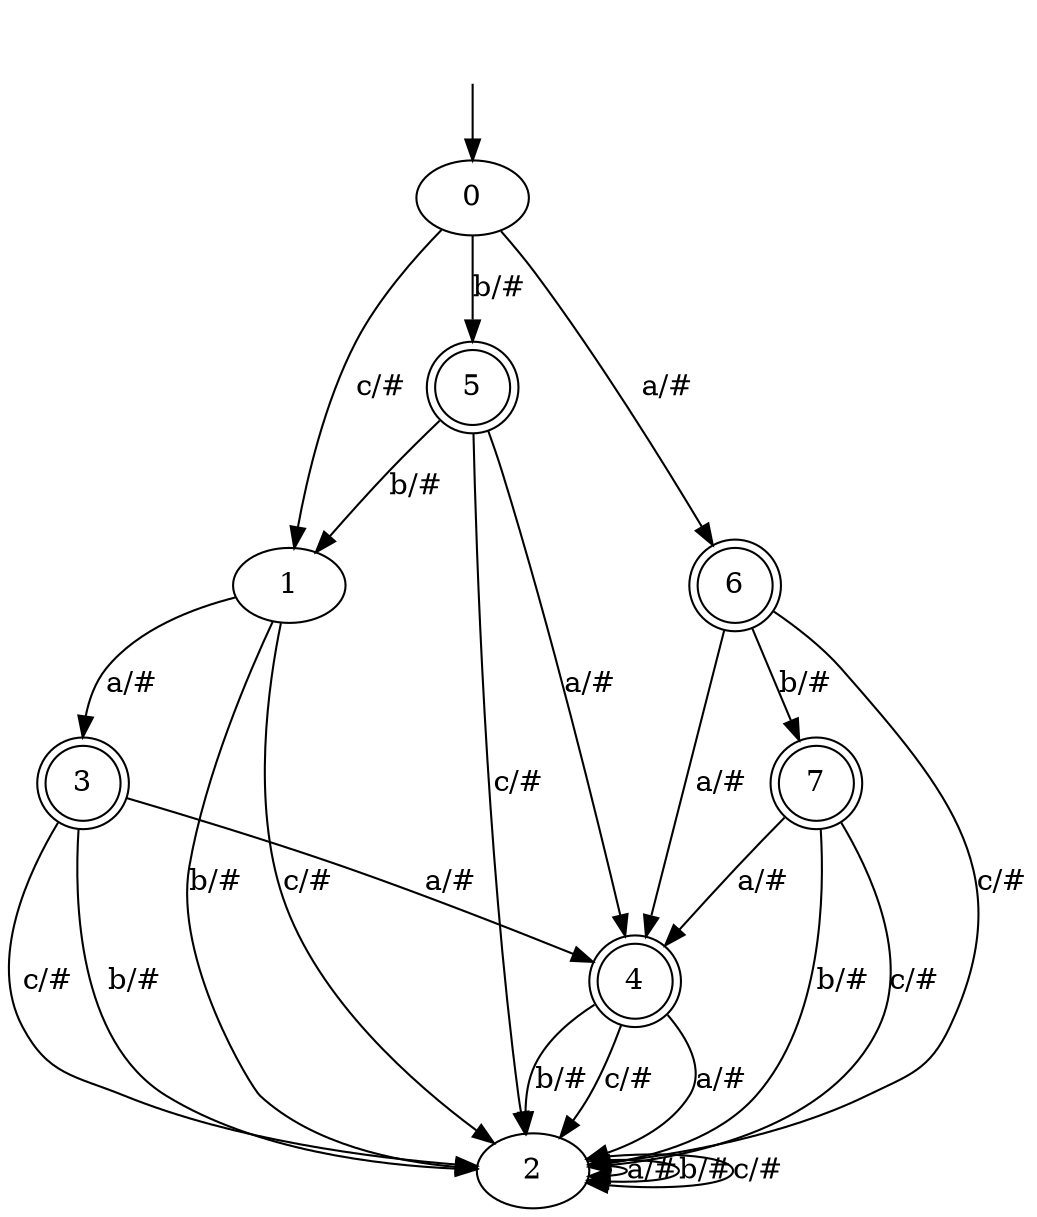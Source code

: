 digraph G {
	"" [shape=none]
	3 [shape=doublecircle]
	4 [shape=doublecircle]
	5 [shape=doublecircle]
	6 [shape=doublecircle]
	7 [shape=doublecircle]
	"" ->0
	0 -> 6[label="a/#"];
	0 -> 5[label="b/#"];
	0 -> 1[label="c/#"];
	1 -> 3[label="a/#"];
	1 -> 2[label="b/#"];
	1 -> 2[label="c/#"];
	2 -> 2[label="a/#"];
	2 -> 2[label="b/#"];
	2 -> 2[label="c/#"];
	3 -> 4[label="a/#"];
	3 -> 2[label="b/#"];
	3 -> 2[label="c/#"];
	4 -> 2[label="a/#"];
	4 -> 2[label="b/#"];
	4 -> 2[label="c/#"];
	5 -> 4[label="a/#"];
	5 -> 1[label="b/#"];
	5 -> 2[label="c/#"];
	6 -> 4[label="a/#"];
	6 -> 7[label="b/#"];
	6 -> 2[label="c/#"];
	7 -> 4[label="a/#"];
	7 -> 2[label="b/#"];
	7 -> 2[label="c/#"];
}